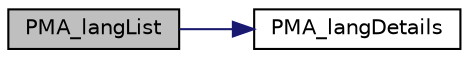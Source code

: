 digraph G
{
  edge [fontname="Helvetica",fontsize="10",labelfontname="Helvetica",labelfontsize="10"];
  node [fontname="Helvetica",fontsize="10",shape=record];
  rankdir="LR";
  Node1 [label="PMA_langList",height=0.2,width=0.4,color="black", fillcolor="grey75", style="filled" fontcolor="black"];
  Node1 -> Node2 [color="midnightblue",fontsize="10",style="solid",fontname="Helvetica"];
  Node2 [label="PMA_langDetails",height=0.2,width=0.4,color="black", fillcolor="white", style="filled",URL="$select__lang_8lib_8php.html#acb20188b8223b198efa3824b5c801c09",tooltip="All the supported languages have to be listed in the array below."];
}
